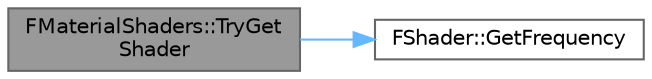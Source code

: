 digraph "FMaterialShaders::TryGetShader"
{
 // INTERACTIVE_SVG=YES
 // LATEX_PDF_SIZE
  bgcolor="transparent";
  edge [fontname=Helvetica,fontsize=10,labelfontname=Helvetica,labelfontsize=10];
  node [fontname=Helvetica,fontsize=10,shape=box,height=0.2,width=0.4];
  rankdir="LR";
  Node1 [id="Node000001",label="FMaterialShaders::TryGet\lShader",height=0.2,width=0.4,color="gray40", fillcolor="grey60", style="filled", fontcolor="black",tooltip=" "];
  Node1 -> Node2 [id="edge1_Node000001_Node000002",color="steelblue1",style="solid",tooltip=" "];
  Node2 [id="Node000002",label="FShader::GetFrequency",height=0.2,width=0.4,color="grey40", fillcolor="white", style="filled",URL="$dd/df9/classFShader.html#acbd614f3ffa19fce159bee9b4e3fa9d9",tooltip=" "];
}
